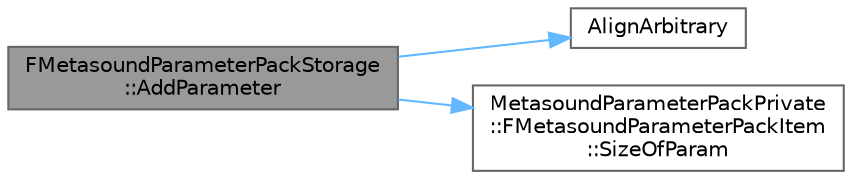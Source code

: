digraph "FMetasoundParameterPackStorage::AddParameter"
{
 // INTERACTIVE_SVG=YES
 // LATEX_PDF_SIZE
  bgcolor="transparent";
  edge [fontname=Helvetica,fontsize=10,labelfontname=Helvetica,labelfontsize=10];
  node [fontname=Helvetica,fontsize=10,shape=box,height=0.2,width=0.4];
  rankdir="LR";
  Node1 [id="Node000001",label="FMetasoundParameterPackStorage\l::AddParameter",height=0.2,width=0.4,color="gray40", fillcolor="grey60", style="filled", fontcolor="black",tooltip=" "];
  Node1 -> Node2 [id="edge1_Node000001_Node000002",color="steelblue1",style="solid",tooltip=" "];
  Node2 [id="Node000002",label="AlignArbitrary",height=0.2,width=0.4,color="grey40", fillcolor="white", style="filled",URL="$dd/d32/AlignmentTemplates_8h.html#aee18103b73ae87318037aa3d558f4d8d",tooltip="Aligns a value to the nearest higher multiple of 'Alignment'."];
  Node1 -> Node3 [id="edge2_Node000001_Node000003",color="steelblue1",style="solid",tooltip=" "];
  Node3 [id="Node000003",label="MetasoundParameterPackPrivate\l::FMetasoundParameterPackItem\l::SizeOfParam",height=0.2,width=0.4,color="grey40", fillcolor="white", style="filled",URL="$d7/d1a/structMetasoundParameterPackPrivate_1_1FMetasoundParameterPackItem.html#a309843cd99e9873066f2e7dcabffc2f4",tooltip=" "];
}
